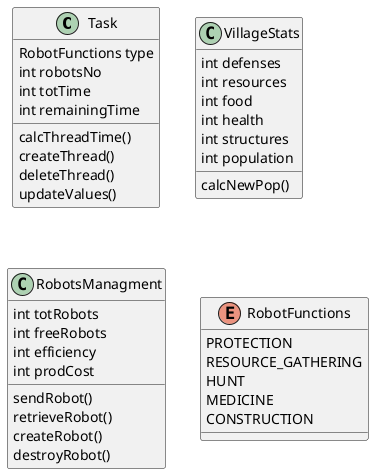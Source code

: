 @startuml

class Task{
    RobotFunctions type
    int robotsNo
    int totTime
    int remainingTime

    calcThreadTime()
    createThread()
    deleteThread()
    updateValues()
}
class VillageStats{
    int defenses
    int resources
    int food     
    int health
    int structures
    int population

    calcNewPop()
}
class RobotsManagment{
    int totRobots
    int freeRobots
    int efficiency
    int prodCost

    sendRobot()
    retrieveRobot()
    createRobot()
    destroyRobot()
}
enum RobotFunctions{
    PROTECTION
    RESOURCE_GATHERING
    HUNT
    MEDICINE
    CONSTRUCTION
}
@enduml